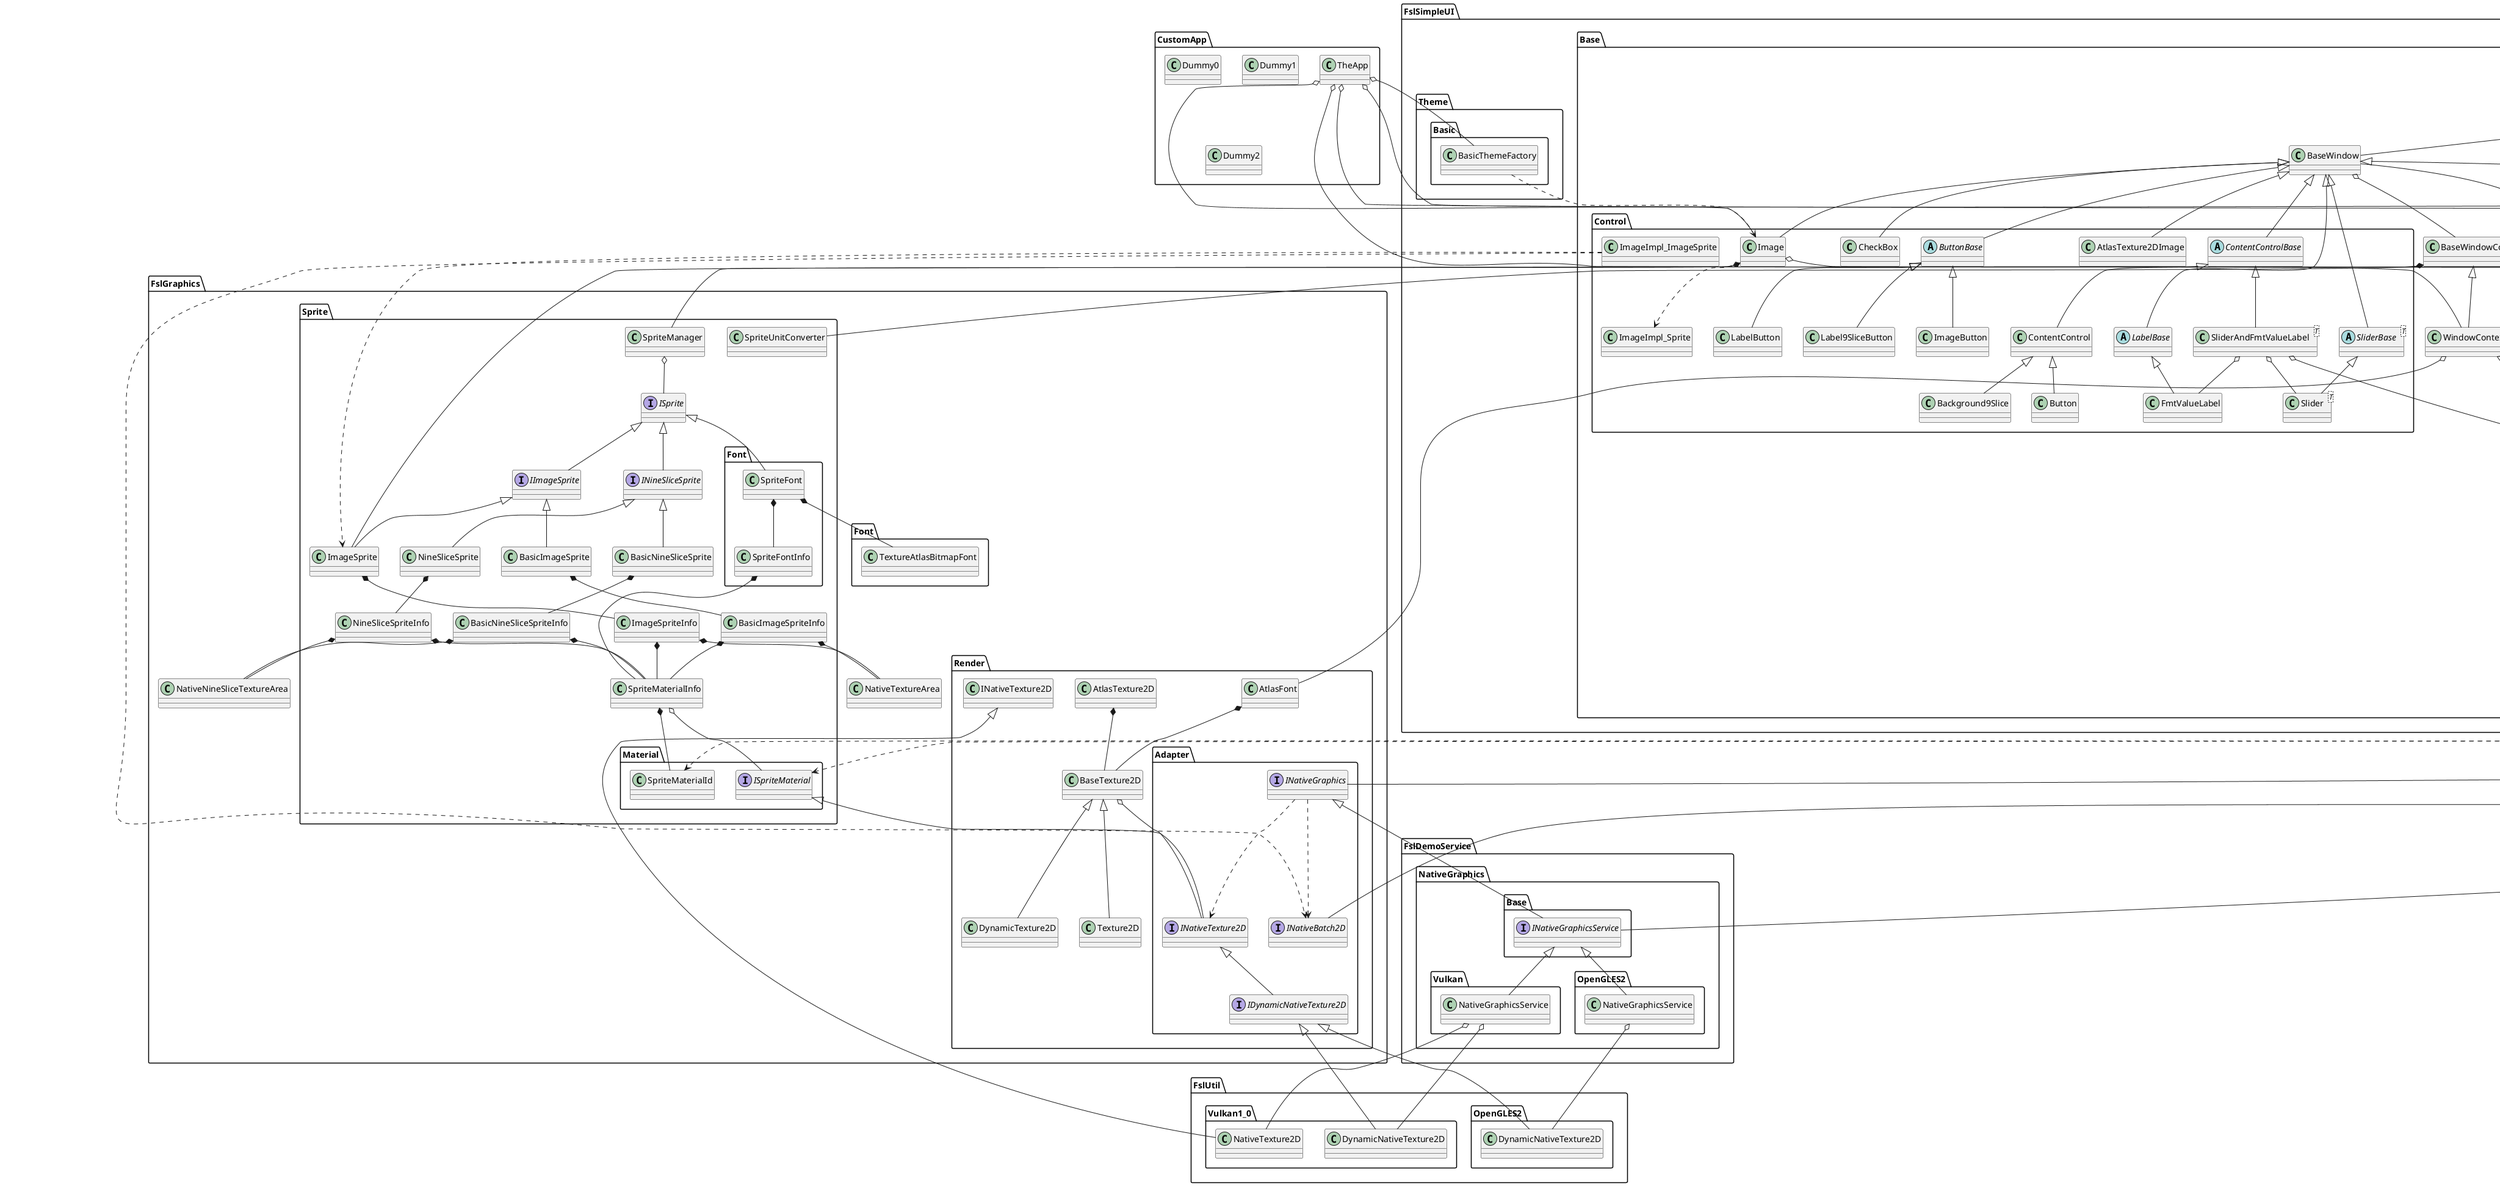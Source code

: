 @startuml NativeBatch Class Diagram
scale 1

' FslGraphics

namespace FslGraphics {
    class NativeNineSliceTextureArea
    class NativeTextureArea

    namespace Render {
        class AtlasFont
        class AtlasTexture2D
        class BaseTexture2D
        class DynamicTexture2D
        class Texture2D


        namespace Adapter {
            interface INativeTexture2D
            interface IDynamicNativeTexture2D
            interface INativeBatch2D
            interface INativeGraphics

            INativeTexture2D <|-- IDynamicNativeTexture2D
            INativeGraphics ..> INativeBatch2D
            INativeGraphics ..> FslGraphics.Render.Adapter.INativeTexture2D
        }

        AtlasFont *-- BaseTexture2D
        BaseTexture2D o-- FslGraphics.Render.Adapter.INativeTexture2D
        AtlasTexture2D *-- BaseTexture2D 
        BaseTexture2D <|-- DynamicTexture2D
        BaseTexture2D <|-- Texture2D
    }


    namespace Sprite {
        namespace Material {
            class SpriteMaterialId
            interface ISpriteMaterial
            ISpriteMaterial <|-- FslGraphics.Render.Adapter.INativeTexture2D
        }
        namespace Font {
            class SpriteFont
            class SpriteFontInfo

            FslGraphics.Sprite.ISprite <|-- SpriteFont 

            SpriteFont *-- SpriteFontInfo
            SpriteFont *-- FslGraphics.Font.TextureAtlasBitmapFont
            SpriteFontInfo *-- FslGraphics.Sprite.SpriteMaterialInfo
        }

        class SpriteUnitConverter

        class BasicImageSpriteInfo
        class BasicNineSliceSpriteInfo
        class ImageSpriteInfo
        class NineSliceSpriteInfo
        class SpriteMaterialInfo


        BasicImageSpriteInfo *-- SpriteMaterialInfo
        BasicImageSpriteInfo *-- FslGraphics.NativeTextureArea
        BasicNineSliceSpriteInfo *-- SpriteMaterialInfo
        BasicNineSliceSpriteInfo *-- FslGraphics.NativeNineSliceTextureArea
        ImageSpriteInfo *-- SpriteMaterialInfo
        ImageSpriteInfo *-- FslGraphics.NativeTextureArea
        NineSliceSpriteInfo *-- SpriteMaterialInfo
        NineSliceSpriteInfo *-- FslGraphics.NativeNineSliceTextureArea
        SpriteMaterialInfo *-- FslGraphics.Sprite.Material.SpriteMaterialId
        SpriteMaterialInfo o-- FslGraphics.Sprite.Material.ISpriteMaterial

        interface ISprite
        interface IImageSprite
        interface INineSliceSprite
        class BasicImageSprite
        class BasicNineSliceSprite
        class ImageSprite
        class NineSliceSprite
        class SpriteManager

        ISprite <|-- IImageSprite
        ISprite <|-- INineSliceSprite

        IImageSprite <|-- ImageSprite
        ImageSprite *-- ImageSpriteInfo

        IImageSprite <|-- BasicImageSprite
        BasicImageSprite *-- BasicImageSpriteInfo

        INineSliceSprite <|-- BasicNineSliceSprite
        BasicNineSliceSprite *-- BasicNineSliceSpriteInfo

        INineSliceSprite <|-- NineSliceSprite
        NineSliceSprite *-- NineSliceSpriteInfo

        SpriteManager o-- ISprite
    }
}

namespace FslUtil {
    namespace OpenGLES2 {
        class DynamicNativeTexture2D

        FslGraphics.Render.Adapter.IDynamicNativeTexture2D <|-- DynamicNativeTexture2D
    }

    namespace Vulkan1_0 {
        class DynamicNativeTexture2D
        class NativeTexture2D

        FslGraphics.Render.INativeTexture2D <|--  NativeTexture2D
        FslGraphics.Render.Adapter.IDynamicNativeTexture2D <|--  DynamicNativeTexture2D

    }
}

namespace FslDemoService.NativeGraphics {
    namespace Base {
        interface INativeGraphicsService

        FslGraphics.Render.Adapter.INativeGraphics <|-- INativeGraphicsService
    }

    namespace OpenGLES2 {
        class NativeGraphicsService

        FslDemoService.NativeGraphics.Base.INativeGraphicsService <|-- NativeGraphicsService
        NativeGraphicsService o-- FslUtil.OpenGLES2.DynamicNativeTexture2D
    }
    namespace Vulkan {
        class NativeGraphicsService

        FslDemoService.NativeGraphics.Base.INativeGraphicsService <|-- NativeGraphicsService
        NativeGraphicsService o-- FslUtil.Vulkan1_0.NativeTexture2D
        NativeGraphicsService o-- FslUtil.Vulkan1_0.DynamicNativeTexture2D
    }
}

namespace FslSimpleUI {
    namespace Base {
        interface IWindowId
        interface ITreeNodeLocator
        interface IWindowManager
        class WindowEvent
        class WindowEventQueue
        class WindowEventQueueEx
        class WindowEventQueueRecord
        class WindowEventSender
        class BaseWindow
        class BaseWindowContext
        class CustomContext
        class TreeNode
        class WindowContext
        class UIContext
        class UIManager
        class UITree

        ITreeNodeLocator <|-- UITree
        IWindowManager <|-- UITree
       
        WindowEvent o.. IWindowId

        WindowEventSender o-- ITreeNodeLocator
        WindowEventSender o-- WindowEventQueue
        
        WindowEventQueue <|-- WindowEventQueueEx
        WindowEventQueue o-- WindowEventQueueRecord

        WindowEventQueueRecord o-- TreeNode
        WindowEventQueueRecord o-- WindowEvent
        
        UIManager o-- WindowEventQueueEx
        UIManager o-- WindowEventSender
        UIManager o-- UIContext
        UIManager o-- UITree
        UITree o-- TreeNode
        TreeNode o-- BaseWindow

        IWindowId <|-- BaseWindow
        BaseWindow o-- BaseWindowContext
        BaseWindowContext <|-- WindowContext
        BaseWindowContext *-- CustomContext
        BaseWindowContext *-- FslGraphics.Sprite.SpriteUnitConverter
        CustomContext o.. UIContext
        UIContext o-- IWindowManager
        UIContext o-- WindowEventSender
        WindowContext o-- FslGraphics.Render.Adapter.INativeBatch2D
        WindowContext o-- FslGraphics.Render.AtlasFont

        namespace Layout {
            class CanvasLayout
            class ComplexLayout<TEntry>
            class ComplexStackLayout
            class FillLayout
            class GridLayout
            class Layout
            class SimpleLayout
            class StackLayout
            class WrapLayout
            
            class "ComplexLayout<CanvasLayoutWindowRecord>" as ComplexLayout_CanvasLayoutWindowRecord
            class "ComplexLayout<ComplexStackLayoutWindowRecord>" as ComplexLayout_ComplexStackLayoutWindowRecord
            class "ComplexLayout<GridWindowCollectionRecord>" as ComplexLayout_GridWindowCollectionRecord
            class "ComplexLayout<WrapLayoutWindowRecord>" as ComplexLayout_WrapLayoutWindowRecord

            ComplexLayout -- ComplexLayout_CanvasLayoutWindowRecord
            ComplexLayout -- ComplexLayout_ComplexStackLayoutWindowRecord
            ComplexLayout -- ComplexLayout_GridWindowCollectionRecord
            ComplexLayout -- ComplexLayout_WrapLayoutWindowRecord

            FslSimpleUI.Base.BaseWindow <|-- Layout

            Layout <|-- ComplexLayout
            Layout <|-- SimpleLayout

            SimpleLayout <|-- FillLayout
            SimpleLayout <|-- StackLayout

            ComplexLayout_CanvasLayoutWindowRecord <|-- CanvasLayout
            ComplexLayout_ComplexStackLayoutWindowRecord <|-- ComplexStackLayout
            ComplexLayout_GridWindowCollectionRecord <|-- GridLayout
            ComplexLayout_WrapLayoutWindowRecord <|-- WrapLayout
        }

        namespace Control {
            class AtlasTexture2DImage
            abstract class ButtonBase
            class Button
            class CheckBox
            abstract class ContentControlBase
            class ContentControl
            abstract class LabelBase
            class FmtValueLabel
            class Image
            class ImageImpl_ImageSprite
            class Label9SliceButton
            abstract class SliderBase<T>
            class Slider<T>
            class SliderAndFmtValueLabel<T>
            
            FslSimpleUI.Base.BaseWindow <|-- AtlasTexture2DImage
            FslSimpleUI.Base.BaseWindow <|-- ButtonBase
            FslSimpleUI.Base.BaseWindow <|-- CheckBox
            FslSimpleUI.Base.BaseWindow <|-- LabelBase
            FslSimpleUI.Base.BaseWindow <|-- SliderBase

            ButtonBase <|-- ImageButton
            ButtonBase <|-- Label9SliceButton
            ButtonBase <|-- LabelButton

            FslSimpleUI.Base.BaseWindow <|--  ContentControlBase
            ContentControlBase <|-- ContentControl

            ContentControl <|-- Background9Slice
            ContentControl <|-- Button

            LabelBase <|-- FmtValueLabel

            SliderBase <|-- Slider

            ContentControlBase <|-- SliderAndFmtValueLabel
            SliderAndFmtValueLabel o-- FmtValueLabel
            SliderAndFmtValueLabel o-- Slider
            SliderAndFmtValueLabel o-- FslSimpleUI.Base.Layout.ComplexStackLayout

            FslSimpleUI.Base.BaseWindow <|-- Image
            Image o-- FslSimpleUI.Base.WindowContext
            Image *-- FslGraphics.Sprite.ImageSprite
            Image ..> ImageImpl_Sprite
            ImageImpl_ImageSprite ..> FslGraphics.Sprite.ImageSprite
            ImageImpl_ImageSprite ..> FslGraphics.Render.Adapter.INativeBatch2D
        }
    }
    namespace App {
        class UIDemoAppExtension
        class UIAppResourceManager

        UIAppResourceManager o-- FslGraphics.Sprite.SpriteManager
        UIAppResourceManager o-- FslGraphics.Render.Adapter.INativeGraphics
        UIAppResourceManager ..> FslGraphics.Sprite.Material.ISpriteMaterial
        UIAppResourceManager ..> FslGraphics.Sprite.Material.SpriteMaterialId

        UIDemoAppExtension *-- UIAppResourceManager
        UIDemoAppExtension *.. FslSimpleUI.Base.UIManager
    }
    namespace Theme {
        namespace Basic {
            class BasicThemeFactory

            BasicThemeFactory ..> FslSimpleUI.Base.Control.Image
        }
    }
}

namespace CustomApp {
    class TheApp
    class Dummy0
    class Dummy1
    class Dummy2

    TheApp o-- FslSimpleUI.Base.Control.Image
    TheApp o-- FslDemoService.NativeGraphics.Base.INativeGraphicsService
    TheApp o-- FslSimpleUI.App.UIDemoAppExtension
    TheApp o-- FslSimpleUI.App.UIAppResourceManager
    TheApp o-- FslSimpleUI.Theme.Basic.BasicThemeFactory
    ' TheApp o-- FslSimpleUI.Base.Control.Image
}


@enduml